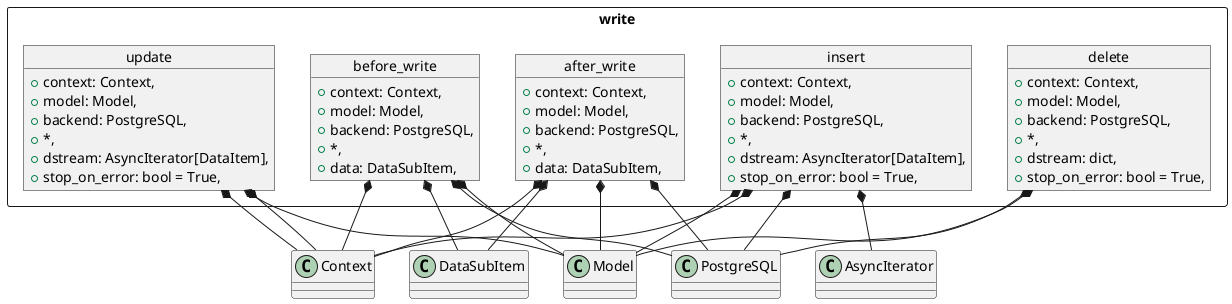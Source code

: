 @startuml
package write <<Rectangle>> {

    object insert {
        +context: Context,
        +model: Model,
        +backend: PostgreSQL,
        +*,
        +dstream: AsyncIterator[DataItem],
        +stop_on_error: bool = True,
    }

    object update {
        +context: Context,
        +model: Model,
        +backend: PostgreSQL,
        +*,
        +dstream: AsyncIterator[DataItem],
        +stop_on_error: bool = True,
    }

    object delete {
        +context: Context,
        +model: Model,
        +backend: PostgreSQL,
        +*,
        +dstream: dict,
        +stop_on_error: bool = True,
    }

    object before_write {
        +context: Context,
        +model: Model,
        +backend: PostgreSQL,
        +*,
        +data: DataSubItem,
    }

    object after_write {
        +context: Context,
        +model: Model,
        +backend: PostgreSQL,
        +*,
        +data: DataSubItem,
    }

}

insert *-- Context
insert *-- Model
insert *-- PostgreSQL
insert *-- AsyncIterator
update *-- Context
update *-- Model
update *-- Context
delete *-- Model
delete *-- PostgreSQL
before_write *-- Context
before_write *-- Model
before_write *-- PostgreSQL
before_write *-- DataSubItem
after_write *-- Context
after_write *-- Model
after_write *-- PostgreSQL
after_write *-- DataSubItem

@enduml

